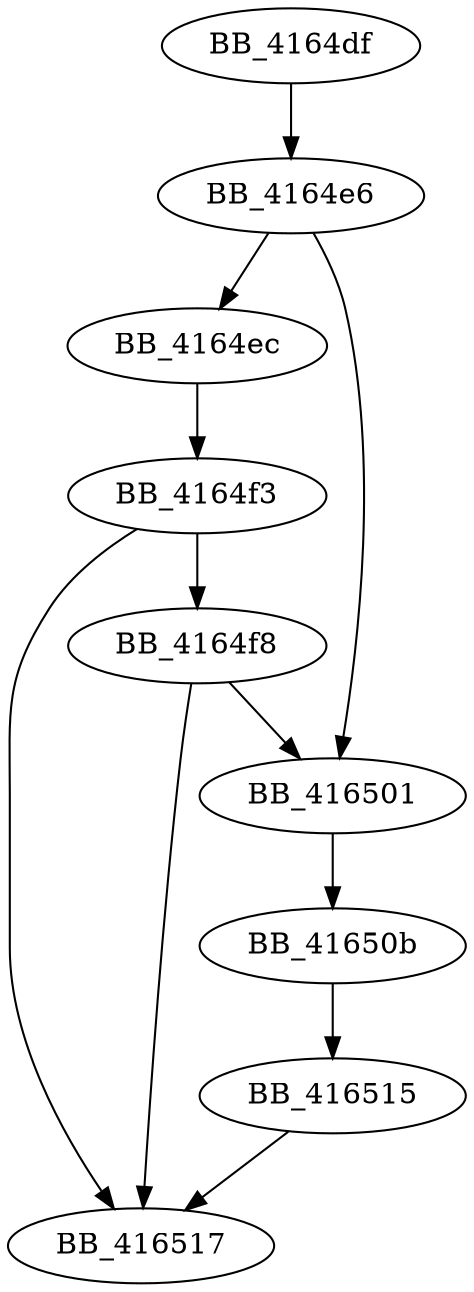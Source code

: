DiGraph __FF_MSGBANNER{
BB_4164df->BB_4164e6
BB_4164e6->BB_4164ec
BB_4164e6->BB_416501
BB_4164ec->BB_4164f3
BB_4164f3->BB_4164f8
BB_4164f3->BB_416517
BB_4164f8->BB_416501
BB_4164f8->BB_416517
BB_416501->BB_41650b
BB_41650b->BB_416515
BB_416515->BB_416517
}
